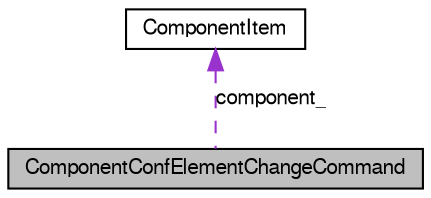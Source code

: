 digraph G
{
  bgcolor="transparent";
  edge [fontname="FreeSans",fontsize=10,labelfontname="FreeSans",labelfontsize=10];
  node [fontname="FreeSans",fontsize=10,shape=record];
  Node1 [label="ComponentConfElementChangeCommand",height=0.2,width=0.4,color="black", fillcolor="grey75", style="filled" fontcolor="black"];
  Node2 -> Node1 [dir=back,color="darkorchid3",fontsize=10,style="dashed",label="component_",fontname="FreeSans"];
  Node2 [label="ComponentItem",height=0.2,width=0.4,color="black",URL="$class_component_item.html",tooltip="ComponentItem class."];
}
